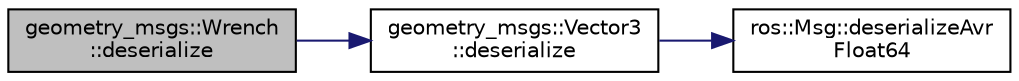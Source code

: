 digraph "geometry_msgs::Wrench::deserialize"
{
  edge [fontname="Helvetica",fontsize="10",labelfontname="Helvetica",labelfontsize="10"];
  node [fontname="Helvetica",fontsize="10",shape=record];
  rankdir="LR";
  Node1 [label="geometry_msgs::Wrench\l::deserialize",height=0.2,width=0.4,color="black", fillcolor="grey75", style="filled" fontcolor="black"];
  Node1 -> Node2 [color="midnightblue",fontsize="10",style="solid",fontname="Helvetica"];
  Node2 [label="geometry_msgs::Vector3\l::deserialize",height=0.2,width=0.4,color="black", fillcolor="white", style="filled",URL="$classgeometry__msgs_1_1_vector3.html#aae9cb57e6b7550f30d193a1c298f9631"];
  Node2 -> Node3 [color="midnightblue",fontsize="10",style="solid",fontname="Helvetica"];
  Node3 [label="ros::Msg::deserializeAvr\lFloat64",height=0.2,width=0.4,color="black", fillcolor="white", style="filled",URL="$classros_1_1_msg.html#a8494fc1e864aa11612757ba107792b11",tooltip="This tricky function handles demoting a 64bit double to a 32bit float, so that AVR can understand mes..."];
}
